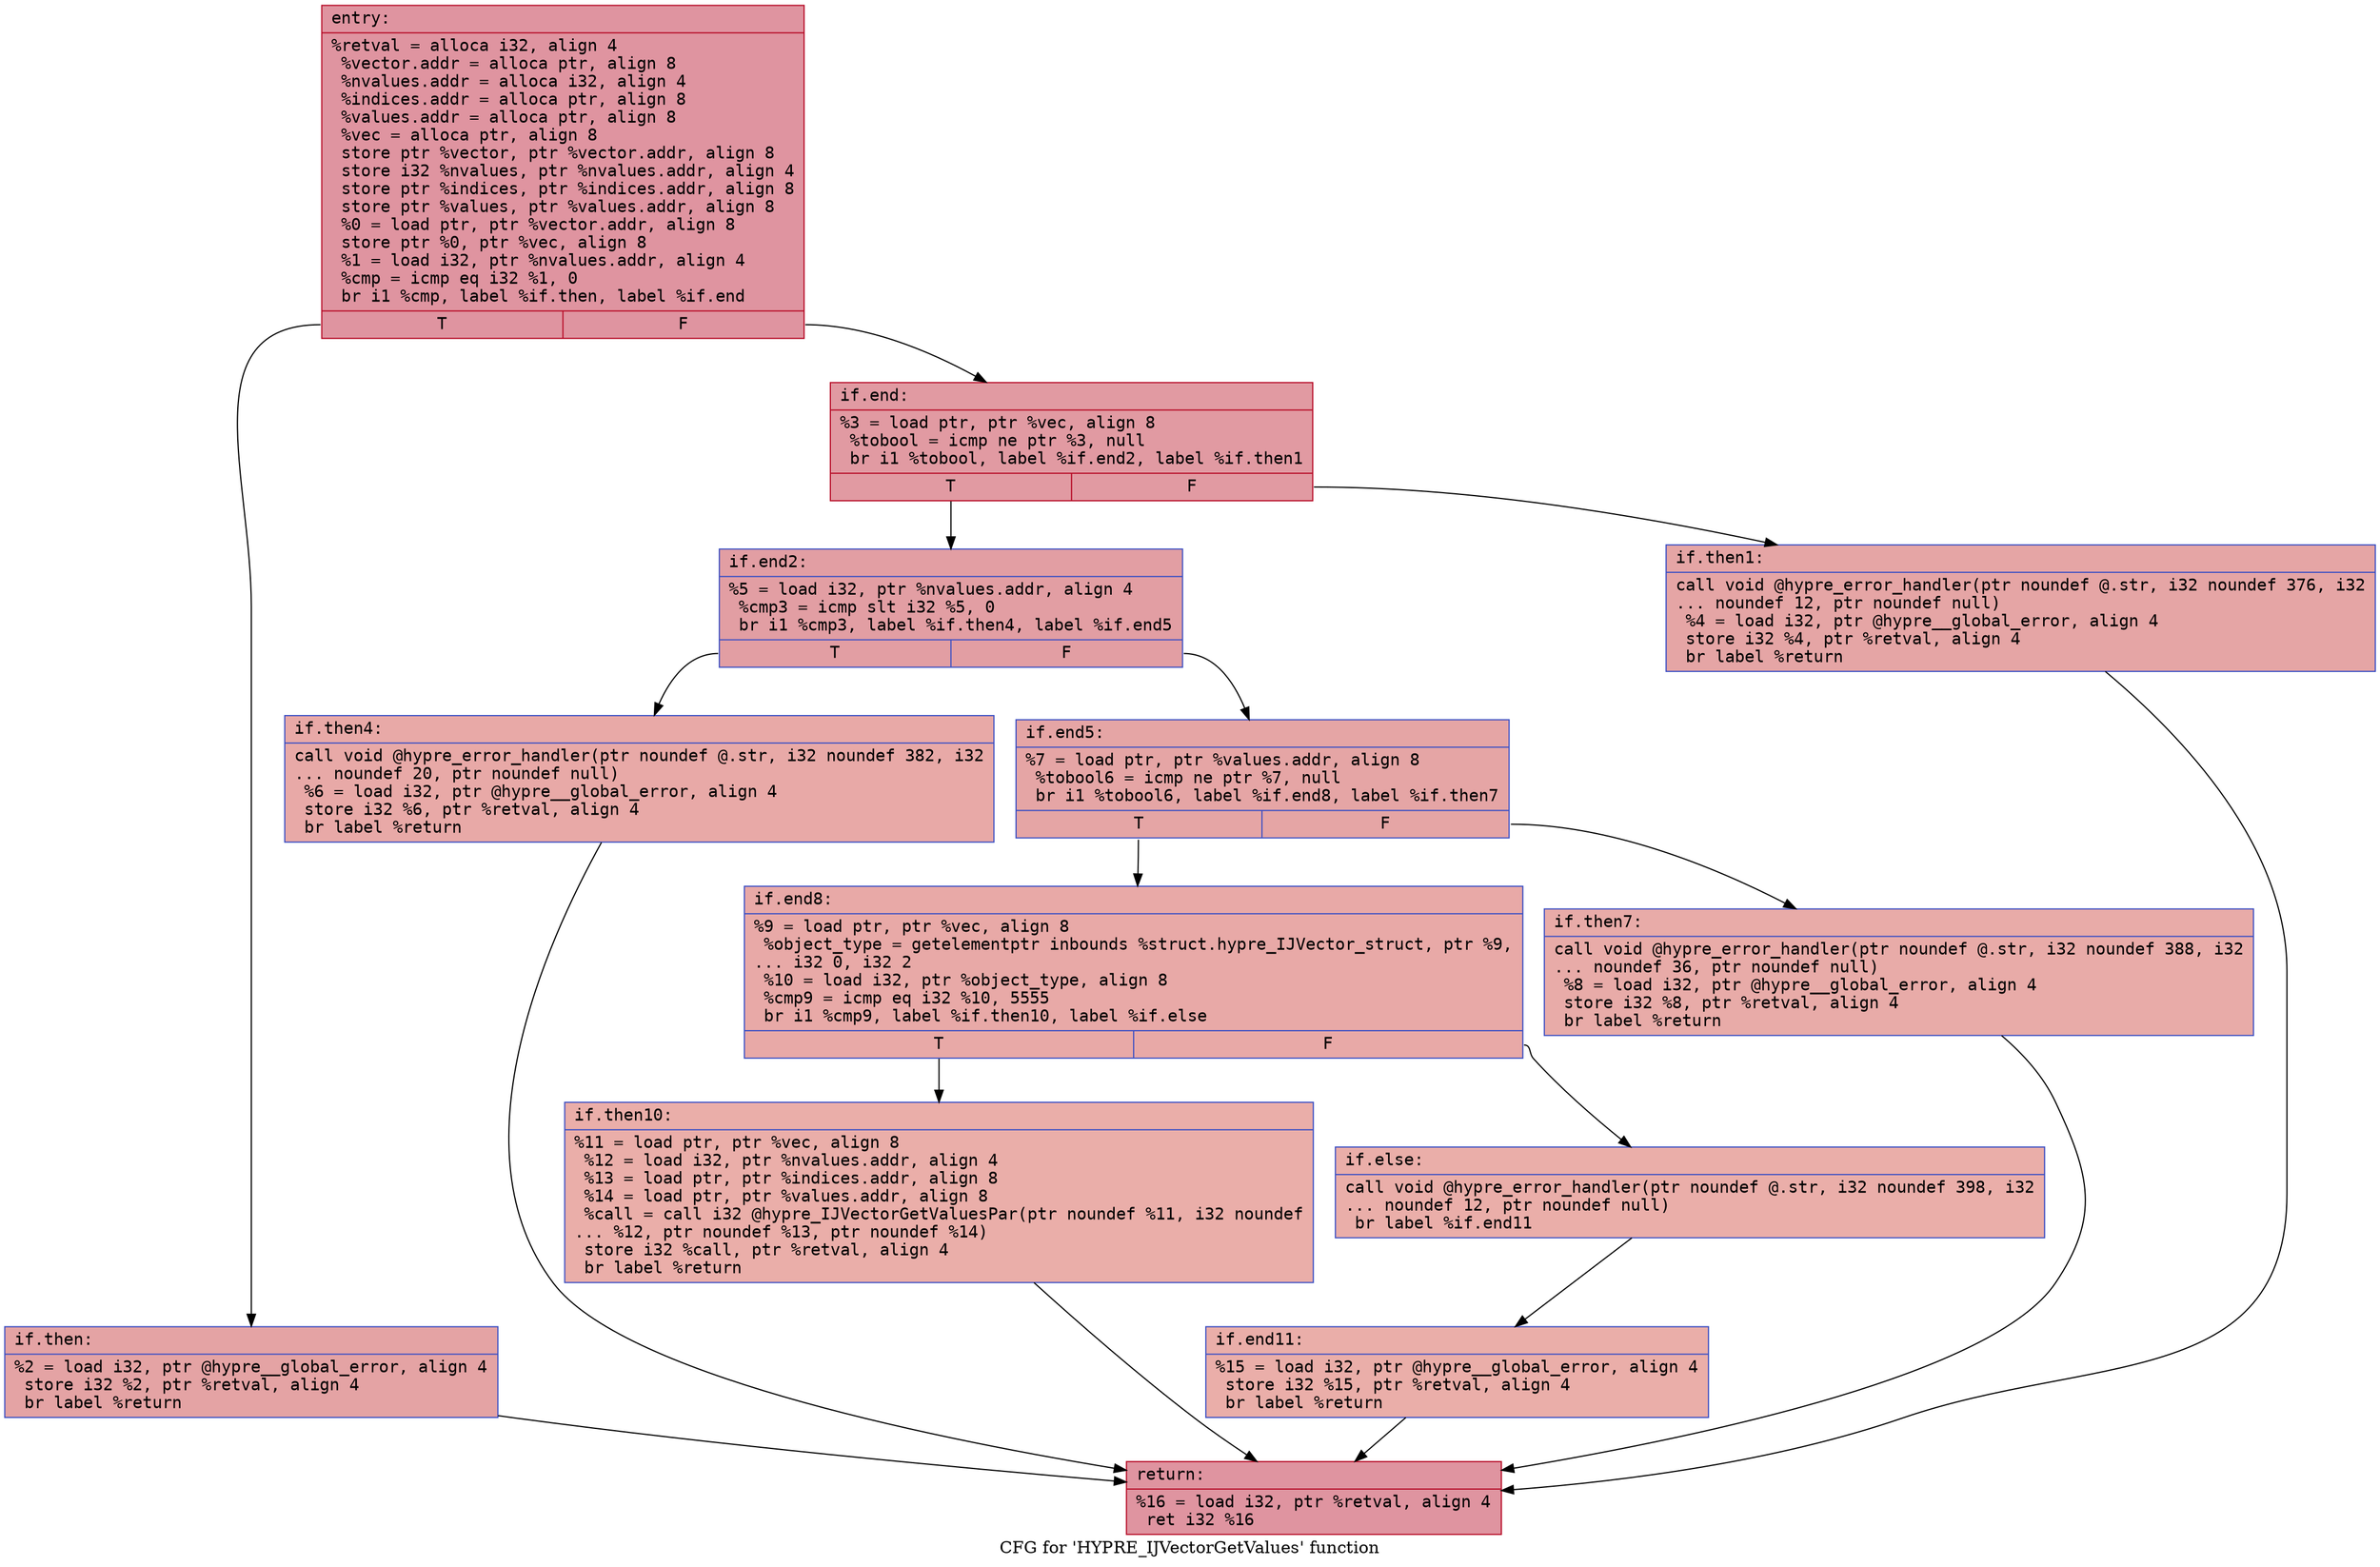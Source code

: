 digraph "CFG for 'HYPRE_IJVectorGetValues' function" {
	label="CFG for 'HYPRE_IJVectorGetValues' function";

	Node0x5578cb16f850 [shape=record,color="#b70d28ff", style=filled, fillcolor="#b70d2870" fontname="Courier",label="{entry:\l|  %retval = alloca i32, align 4\l  %vector.addr = alloca ptr, align 8\l  %nvalues.addr = alloca i32, align 4\l  %indices.addr = alloca ptr, align 8\l  %values.addr = alloca ptr, align 8\l  %vec = alloca ptr, align 8\l  store ptr %vector, ptr %vector.addr, align 8\l  store i32 %nvalues, ptr %nvalues.addr, align 4\l  store ptr %indices, ptr %indices.addr, align 8\l  store ptr %values, ptr %values.addr, align 8\l  %0 = load ptr, ptr %vector.addr, align 8\l  store ptr %0, ptr %vec, align 8\l  %1 = load i32, ptr %nvalues.addr, align 4\l  %cmp = icmp eq i32 %1, 0\l  br i1 %cmp, label %if.then, label %if.end\l|{<s0>T|<s1>F}}"];
	Node0x5578cb16f850:s0 -> Node0x5578cb170090[tooltip="entry -> if.then\nProbability 37.50%" ];
	Node0x5578cb16f850:s1 -> Node0x5578cb16f710[tooltip="entry -> if.end\nProbability 62.50%" ];
	Node0x5578cb170090 [shape=record,color="#3d50c3ff", style=filled, fillcolor="#c32e3170" fontname="Courier",label="{if.then:\l|  %2 = load i32, ptr @hypre__global_error, align 4\l  store i32 %2, ptr %retval, align 4\l  br label %return\l}"];
	Node0x5578cb170090 -> Node0x5578cb170470[tooltip="if.then -> return\nProbability 100.00%" ];
	Node0x5578cb16f710 [shape=record,color="#b70d28ff", style=filled, fillcolor="#bb1b2c70" fontname="Courier",label="{if.end:\l|  %3 = load ptr, ptr %vec, align 8\l  %tobool = icmp ne ptr %3, null\l  br i1 %tobool, label %if.end2, label %if.then1\l|{<s0>T|<s1>F}}"];
	Node0x5578cb16f710:s0 -> Node0x5578cb170680[tooltip="if.end -> if.end2\nProbability 62.50%" ];
	Node0x5578cb16f710:s1 -> Node0x5578cb1706f0[tooltip="if.end -> if.then1\nProbability 37.50%" ];
	Node0x5578cb1706f0 [shape=record,color="#3d50c3ff", style=filled, fillcolor="#c5333470" fontname="Courier",label="{if.then1:\l|  call void @hypre_error_handler(ptr noundef @.str, i32 noundef 376, i32\l... noundef 12, ptr noundef null)\l  %4 = load i32, ptr @hypre__global_error, align 4\l  store i32 %4, ptr %retval, align 4\l  br label %return\l}"];
	Node0x5578cb1706f0 -> Node0x5578cb170470[tooltip="if.then1 -> return\nProbability 100.00%" ];
	Node0x5578cb170680 [shape=record,color="#3d50c3ff", style=filled, fillcolor="#be242e70" fontname="Courier",label="{if.end2:\l|  %5 = load i32, ptr %nvalues.addr, align 4\l  %cmp3 = icmp slt i32 %5, 0\l  br i1 %cmp3, label %if.then4, label %if.end5\l|{<s0>T|<s1>F}}"];
	Node0x5578cb170680:s0 -> Node0x5578cb170cb0[tooltip="if.end2 -> if.then4\nProbability 37.50%" ];
	Node0x5578cb170680:s1 -> Node0x5578cb170d00[tooltip="if.end2 -> if.end5\nProbability 62.50%" ];
	Node0x5578cb170cb0 [shape=record,color="#3d50c3ff", style=filled, fillcolor="#ca3b3770" fontname="Courier",label="{if.then4:\l|  call void @hypre_error_handler(ptr noundef @.str, i32 noundef 382, i32\l... noundef 20, ptr noundef null)\l  %6 = load i32, ptr @hypre__global_error, align 4\l  store i32 %6, ptr %retval, align 4\l  br label %return\l}"];
	Node0x5578cb170cb0 -> Node0x5578cb170470[tooltip="if.then4 -> return\nProbability 100.00%" ];
	Node0x5578cb170d00 [shape=record,color="#3d50c3ff", style=filled, fillcolor="#c5333470" fontname="Courier",label="{if.end5:\l|  %7 = load ptr, ptr %values.addr, align 8\l  %tobool6 = icmp ne ptr %7, null\l  br i1 %tobool6, label %if.end8, label %if.then7\l|{<s0>T|<s1>F}}"];
	Node0x5578cb170d00:s0 -> Node0x5578cb171290[tooltip="if.end5 -> if.end8\nProbability 62.50%" ];
	Node0x5578cb170d00:s1 -> Node0x5578cb1712e0[tooltip="if.end5 -> if.then7\nProbability 37.50%" ];
	Node0x5578cb1712e0 [shape=record,color="#3d50c3ff", style=filled, fillcolor="#cc403a70" fontname="Courier",label="{if.then7:\l|  call void @hypre_error_handler(ptr noundef @.str, i32 noundef 388, i32\l... noundef 36, ptr noundef null)\l  %8 = load i32, ptr @hypre__global_error, align 4\l  store i32 %8, ptr %retval, align 4\l  br label %return\l}"];
	Node0x5578cb1712e0 -> Node0x5578cb170470[tooltip="if.then7 -> return\nProbability 100.00%" ];
	Node0x5578cb171290 [shape=record,color="#3d50c3ff", style=filled, fillcolor="#ca3b3770" fontname="Courier",label="{if.end8:\l|  %9 = load ptr, ptr %vec, align 8\l  %object_type = getelementptr inbounds %struct.hypre_IJVector_struct, ptr %9,\l... i32 0, i32 2\l  %10 = load i32, ptr %object_type, align 8\l  %cmp9 = icmp eq i32 %10, 5555\l  br i1 %cmp9, label %if.then10, label %if.else\l|{<s0>T|<s1>F}}"];
	Node0x5578cb171290:s0 -> Node0x5578cb170210[tooltip="if.end8 -> if.then10\nProbability 50.00%" ];
	Node0x5578cb171290:s1 -> Node0x5578cb171bc0[tooltip="if.end8 -> if.else\nProbability 50.00%" ];
	Node0x5578cb170210 [shape=record,color="#3d50c3ff", style=filled, fillcolor="#d0473d70" fontname="Courier",label="{if.then10:\l|  %11 = load ptr, ptr %vec, align 8\l  %12 = load i32, ptr %nvalues.addr, align 4\l  %13 = load ptr, ptr %indices.addr, align 8\l  %14 = load ptr, ptr %values.addr, align 8\l  %call = call i32 @hypre_IJVectorGetValuesPar(ptr noundef %11, i32 noundef\l... %12, ptr noundef %13, ptr noundef %14)\l  store i32 %call, ptr %retval, align 4\l  br label %return\l}"];
	Node0x5578cb170210 -> Node0x5578cb170470[tooltip="if.then10 -> return\nProbability 100.00%" ];
	Node0x5578cb171bc0 [shape=record,color="#3d50c3ff", style=filled, fillcolor="#d0473d70" fontname="Courier",label="{if.else:\l|  call void @hypre_error_handler(ptr noundef @.str, i32 noundef 398, i32\l... noundef 12, ptr noundef null)\l  br label %if.end11\l}"];
	Node0x5578cb171bc0 -> Node0x5578cb172410[tooltip="if.else -> if.end11\nProbability 100.00%" ];
	Node0x5578cb172410 [shape=record,color="#3d50c3ff", style=filled, fillcolor="#d0473d70" fontname="Courier",label="{if.end11:\l|  %15 = load i32, ptr @hypre__global_error, align 4\l  store i32 %15, ptr %retval, align 4\l  br label %return\l}"];
	Node0x5578cb172410 -> Node0x5578cb170470[tooltip="if.end11 -> return\nProbability 100.00%" ];
	Node0x5578cb170470 [shape=record,color="#b70d28ff", style=filled, fillcolor="#b70d2870" fontname="Courier",label="{return:\l|  %16 = load i32, ptr %retval, align 4\l  ret i32 %16\l}"];
}
